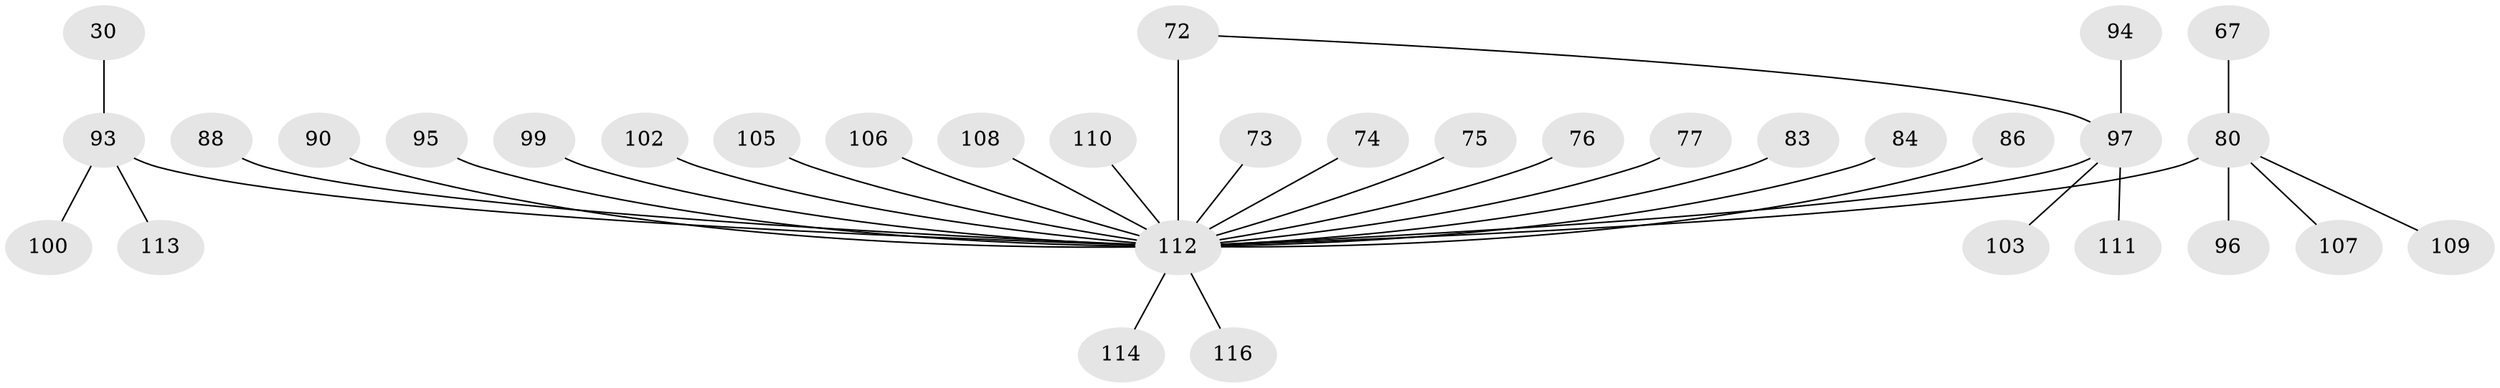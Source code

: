 // original degree distribution, {12: 0.008620689655172414, 9: 0.008620689655172414, 6: 0.017241379310344827, 3: 0.08620689655172414, 11: 0.008620689655172414, 1: 0.5689655172413793, 25: 0.008620689655172414, 4: 0.05172413793103448, 7: 0.017241379310344827, 2: 0.16379310344827586, 8: 0.017241379310344827, 5: 0.04310344827586207}
// Generated by graph-tools (version 1.1) at 2025/50/03/04/25 21:50:30]
// undirected, 34 vertices, 34 edges
graph export_dot {
graph [start="1"]
  node [color=gray90,style=filled];
  30;
  67;
  72 [super="+15+41"];
  73;
  74;
  75 [super="+29"];
  76;
  77;
  80 [super="+23+33+40+31+14+45+47+61"];
  83 [super="+42+69"];
  84;
  86;
  88 [super="+26"];
  90 [super="+51"];
  93 [super="+81+49"];
  94;
  95 [super="+56"];
  96;
  97 [super="+87+89+91+92"];
  99;
  100;
  102 [super="+85"];
  103;
  105 [super="+46+98+101"];
  106;
  107;
  108;
  109;
  110 [super="+38"];
  111;
  112 [super="+44+57+104+5+6+7+8+20+24+32+34+48+53+58+63+64+66+71"];
  113;
  114;
  116 [super="+115"];
  30 -- 93;
  67 -- 80;
  72 -- 112 [weight=6];
  72 -- 97;
  73 -- 112;
  74 -- 112;
  75 -- 112;
  76 -- 112;
  77 -- 112;
  80 -- 109;
  80 -- 96;
  80 -- 107;
  80 -- 112 [weight=6];
  83 -- 112;
  84 -- 112;
  86 -- 112;
  88 -- 112;
  90 -- 112;
  93 -- 100;
  93 -- 112 [weight=6];
  93 -- 113;
  94 -- 97;
  95 -- 112;
  97 -- 103;
  97 -- 111;
  97 -- 112 [weight=6];
  99 -- 112;
  102 -- 112;
  105 -- 112;
  106 -- 112;
  108 -- 112;
  110 -- 112;
  112 -- 116;
  112 -- 114;
}
